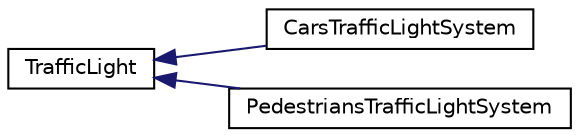 digraph "Graphical Class Hierarchy"
{
 // LATEX_PDF_SIZE
  edge [fontname="Helvetica",fontsize="10",labelfontname="Helvetica",labelfontsize="10"];
  node [fontname="Helvetica",fontsize="10",shape=record];
  rankdir="LR";
  Node0 [label="TrafficLight",height=0.2,width=0.4,color="black", fillcolor="white", style="filled",URL="$classTrafficLight.html",tooltip="A class to control a traffic light system using LEDs."];
  Node0 -> Node1 [dir="back",color="midnightblue",fontsize="10",style="solid",fontname="Helvetica"];
  Node1 [label="CarsTrafficLightSystem",height=0.2,width=0.4,color="black", fillcolor="white", style="filled",URL="$classCarsTrafficLightSystem.html",tooltip="Implements traffic light control specifically for cars."];
  Node0 -> Node2 [dir="back",color="midnightblue",fontsize="10",style="solid",fontname="Helvetica"];
  Node2 [label="PedestriansTrafficLightSystem",height=0.2,width=0.4,color="black", fillcolor="white", style="filled",URL="$classPedestriansTrafficLightSystem.html",tooltip="Manages pedestrian-specific traffic lights."];
}
